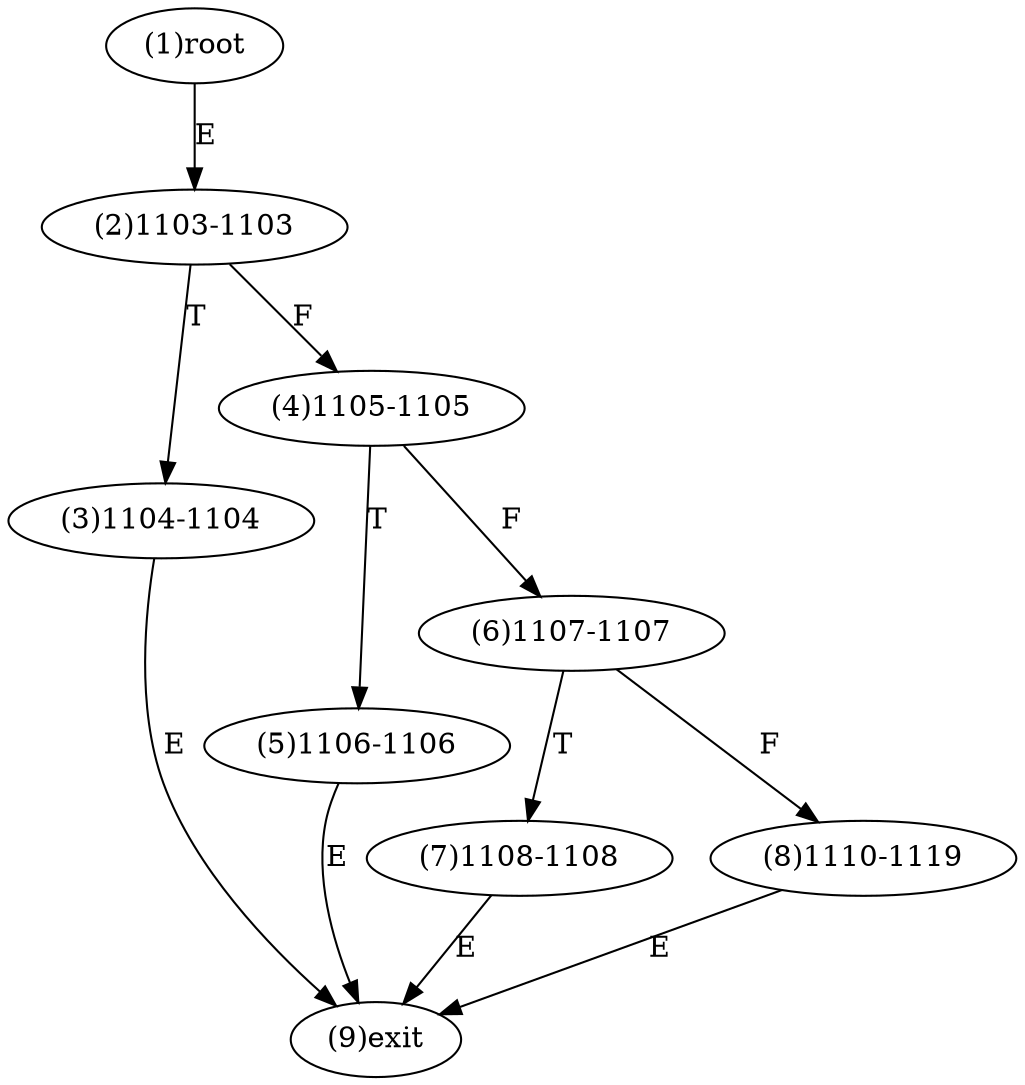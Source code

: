 digraph "" { 
1[ label="(1)root"];
2[ label="(2)1103-1103"];
3[ label="(3)1104-1104"];
4[ label="(4)1105-1105"];
5[ label="(5)1106-1106"];
6[ label="(6)1107-1107"];
7[ label="(7)1108-1108"];
8[ label="(8)1110-1119"];
9[ label="(9)exit"];
1->2[ label="E"];
2->4[ label="F"];
2->3[ label="T"];
3->9[ label="E"];
4->6[ label="F"];
4->5[ label="T"];
5->9[ label="E"];
6->8[ label="F"];
6->7[ label="T"];
7->9[ label="E"];
8->9[ label="E"];
}